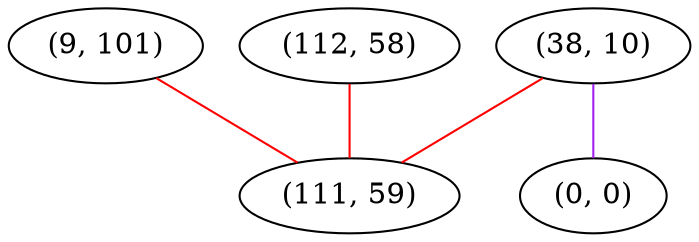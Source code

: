 graph "" {
"(9, 101)";
"(38, 10)";
"(112, 58)";
"(0, 0)";
"(111, 59)";
"(9, 101)" -- "(111, 59)"  [color=red, key=0, weight=1];
"(38, 10)" -- "(111, 59)"  [color=red, key=0, weight=1];
"(38, 10)" -- "(0, 0)"  [color=purple, key=0, weight=4];
"(112, 58)" -- "(111, 59)"  [color=red, key=0, weight=1];
}
